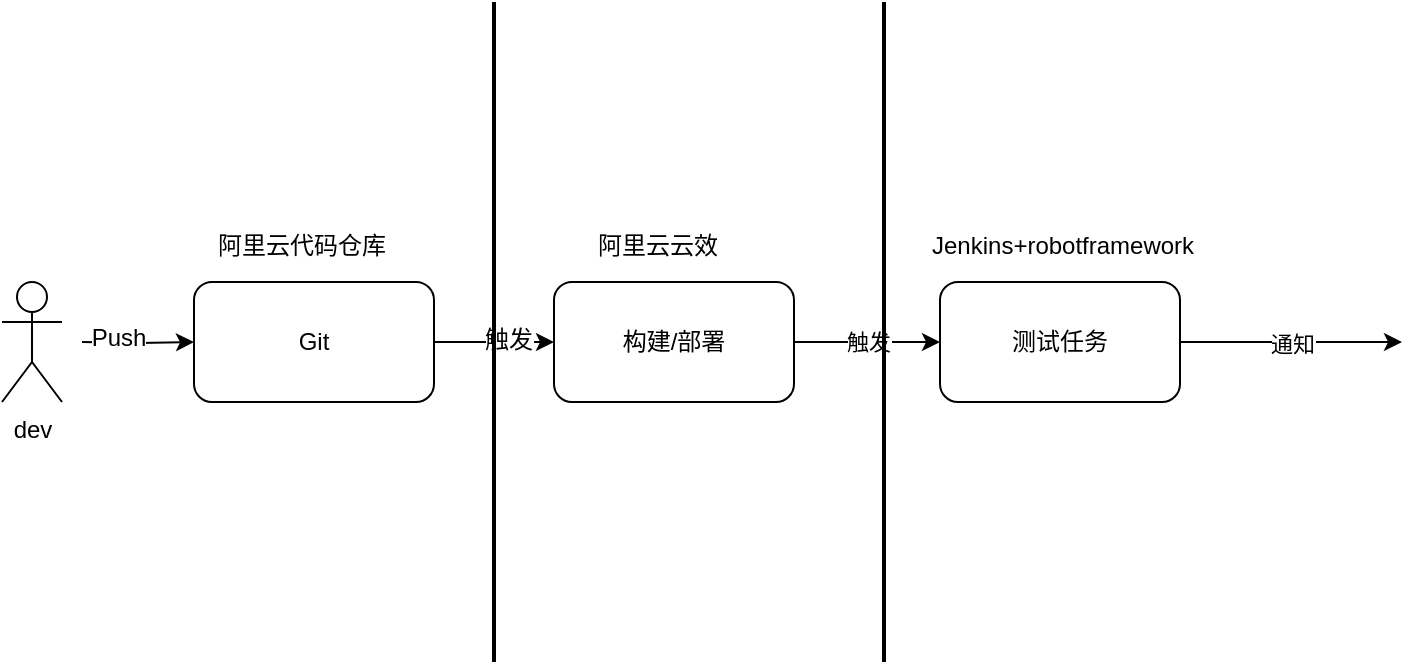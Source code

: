 <mxfile version="11.2.1" type="github" pages="1"><diagram id="EYnH4b5fW6LJT2DfXp7-" name="Page-1"><mxGraphModel dx="1975" dy="655" grid="1" gridSize="10" guides="1" tooltips="1" connect="1" arrows="1" fold="1" page="1" pageScale="1" pageWidth="827" pageHeight="1169" math="0" shadow="0"><root><mxCell id="0"/><mxCell id="1" parent="0"/><mxCell id="ZiFdwt5DZ49U4os2ESSI-4" style="edgeStyle=orthogonalEdgeStyle;rounded=0;orthogonalLoop=1;jettySize=auto;html=1;exitX=1;exitY=0.5;exitDx=0;exitDy=0;" edge="1" parent="1" source="ZiFdwt5DZ49U4os2ESSI-1" target="ZiFdwt5DZ49U4os2ESSI-2"><mxGeometry relative="1" as="geometry"/></mxCell><mxCell id="ZiFdwt5DZ49U4os2ESSI-11" value="触发" style="text;html=1;resizable=0;points=[];align=center;verticalAlign=middle;labelBackgroundColor=#ffffff;" vertex="1" connectable="0" parent="ZiFdwt5DZ49U4os2ESSI-4"><mxGeometry x="0.233" y="1" relative="1" as="geometry"><mxPoint as="offset"/></mxGeometry></mxCell><mxCell id="ZiFdwt5DZ49U4os2ESSI-1" value="Git" style="rounded=1;whiteSpace=wrap;html=1;" vertex="1" parent="1"><mxGeometry x="46" y="240" width="120" height="60" as="geometry"/></mxCell><mxCell id="ZiFdwt5DZ49U4os2ESSI-5" value="触发" style="edgeStyle=orthogonalEdgeStyle;rounded=0;orthogonalLoop=1;jettySize=auto;html=1;exitX=1;exitY=0.5;exitDx=0;exitDy=0;entryX=0;entryY=0.5;entryDx=0;entryDy=0;" edge="1" parent="1" source="ZiFdwt5DZ49U4os2ESSI-2" target="ZiFdwt5DZ49U4os2ESSI-3"><mxGeometry relative="1" as="geometry"/></mxCell><mxCell id="ZiFdwt5DZ49U4os2ESSI-2" value="构建/部署" style="rounded=1;whiteSpace=wrap;html=1;" vertex="1" parent="1"><mxGeometry x="226" y="240" width="120" height="60" as="geometry"/></mxCell><mxCell id="ZiFdwt5DZ49U4os2ESSI-14" value="通知" style="edgeStyle=orthogonalEdgeStyle;rounded=0;orthogonalLoop=1;jettySize=auto;html=1;exitX=1;exitY=0.5;exitDx=0;exitDy=0;" edge="1" parent="1" source="ZiFdwt5DZ49U4os2ESSI-3"><mxGeometry relative="1" as="geometry"><mxPoint x="650" y="270" as="targetPoint"/></mxGeometry></mxCell><mxCell id="ZiFdwt5DZ49U4os2ESSI-3" value="测试任务" style="rounded=1;whiteSpace=wrap;html=1;" vertex="1" parent="1"><mxGeometry x="419" y="240" width="120" height="60" as="geometry"/></mxCell><mxCell id="ZiFdwt5DZ49U4os2ESSI-6" value="" style="line;strokeWidth=2;direction=south;html=1;" vertex="1" parent="1"><mxGeometry x="191" y="100" width="10" height="330" as="geometry"/></mxCell><mxCell id="ZiFdwt5DZ49U4os2ESSI-7" value="" style="line;strokeWidth=2;direction=south;html=1;" vertex="1" parent="1"><mxGeometry x="386" y="100" width="10" height="330" as="geometry"/></mxCell><mxCell id="ZiFdwt5DZ49U4os2ESSI-8" value="阿里云代码仓库" style="text;html=1;resizable=0;points=[];autosize=1;align=left;verticalAlign=top;spacingTop=-4;" vertex="1" parent="1"><mxGeometry x="56" y="212" width="100" height="20" as="geometry"/></mxCell><mxCell id="ZiFdwt5DZ49U4os2ESSI-9" value="阿里云云效" style="text;html=1;resizable=0;points=[];autosize=1;align=left;verticalAlign=top;spacingTop=-4;" vertex="1" parent="1"><mxGeometry x="246" y="212" width="80" height="20" as="geometry"/></mxCell><mxCell id="ZiFdwt5DZ49U4os2ESSI-10" value="Jenkins+robotframework" style="text;html=1;resizable=0;points=[];autosize=1;align=left;verticalAlign=top;spacingTop=-4;" vertex="1" parent="1"><mxGeometry x="413" y="212" width="150" height="20" as="geometry"/></mxCell><mxCell id="ZiFdwt5DZ49U4os2ESSI-18" style="edgeStyle=orthogonalEdgeStyle;rounded=0;orthogonalLoop=1;jettySize=auto;html=1;entryX=0;entryY=0.5;entryDx=0;entryDy=0;" edge="1" parent="1" target="ZiFdwt5DZ49U4os2ESSI-1"><mxGeometry relative="1" as="geometry"><mxPoint x="-10" y="270" as="sourcePoint"/></mxGeometry></mxCell><mxCell id="ZiFdwt5DZ49U4os2ESSI-19" value="Push" style="text;html=1;resizable=0;points=[];align=center;verticalAlign=middle;labelBackgroundColor=#ffffff;" vertex="1" connectable="0" parent="ZiFdwt5DZ49U4os2ESSI-18"><mxGeometry x="-0.357" y="3" relative="1" as="geometry"><mxPoint as="offset"/></mxGeometry></mxCell><mxCell id="ZiFdwt5DZ49U4os2ESSI-20" value="dev" style="shape=umlActor;verticalLabelPosition=bottom;labelBackgroundColor=#ffffff;verticalAlign=top;html=1;" vertex="1" parent="1"><mxGeometry x="-50" y="240" width="30" height="60" as="geometry"/></mxCell></root></mxGraphModel></diagram></mxfile>